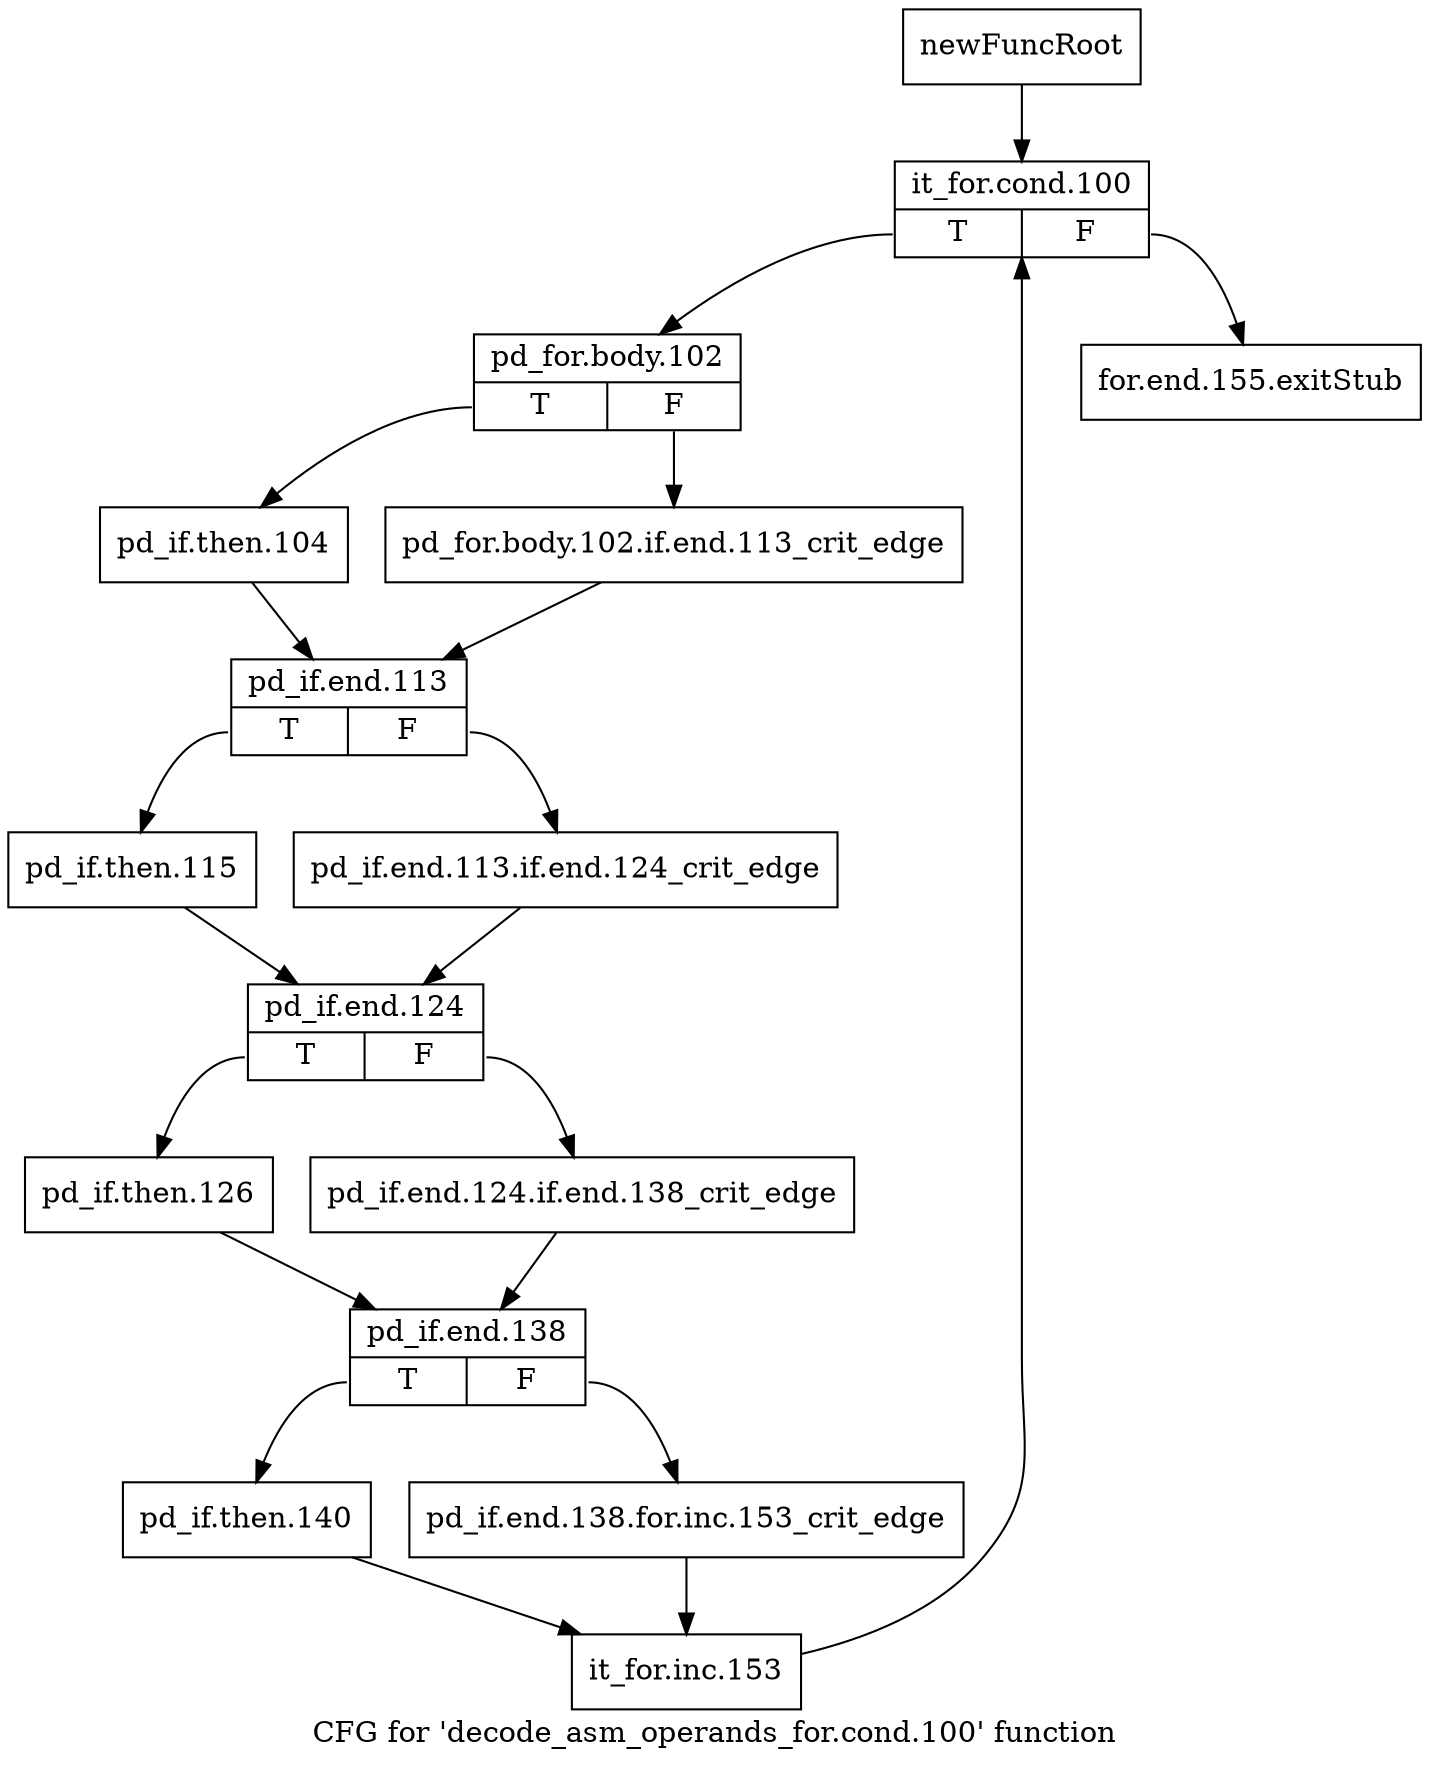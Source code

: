 digraph "CFG for 'decode_asm_operands_for.cond.100' function" {
	label="CFG for 'decode_asm_operands_for.cond.100' function";

	Node0xb873d10 [shape=record,label="{newFuncRoot}"];
	Node0xb873d10 -> Node0xb873db0;
	Node0xb873d60 [shape=record,label="{for.end.155.exitStub}"];
	Node0xb873db0 [shape=record,label="{it_for.cond.100|{<s0>T|<s1>F}}"];
	Node0xb873db0:s0 -> Node0xb873e00;
	Node0xb873db0:s1 -> Node0xb873d60;
	Node0xb873e00 [shape=record,label="{pd_for.body.102|{<s0>T|<s1>F}}"];
	Node0xb873e00:s0 -> Node0xb873ea0;
	Node0xb873e00:s1 -> Node0xb873e50;
	Node0xb873e50 [shape=record,label="{pd_for.body.102.if.end.113_crit_edge}"];
	Node0xb873e50 -> Node0xb873ef0;
	Node0xb873ea0 [shape=record,label="{pd_if.then.104}"];
	Node0xb873ea0 -> Node0xb873ef0;
	Node0xb873ef0 [shape=record,label="{pd_if.end.113|{<s0>T|<s1>F}}"];
	Node0xb873ef0:s0 -> Node0xb873f90;
	Node0xb873ef0:s1 -> Node0xb873f40;
	Node0xb873f40 [shape=record,label="{pd_if.end.113.if.end.124_crit_edge}"];
	Node0xb873f40 -> Node0xb873fe0;
	Node0xb873f90 [shape=record,label="{pd_if.then.115}"];
	Node0xb873f90 -> Node0xb873fe0;
	Node0xb873fe0 [shape=record,label="{pd_if.end.124|{<s0>T|<s1>F}}"];
	Node0xb873fe0:s0 -> Node0xb874080;
	Node0xb873fe0:s1 -> Node0xb874030;
	Node0xb874030 [shape=record,label="{pd_if.end.124.if.end.138_crit_edge}"];
	Node0xb874030 -> Node0xb8740d0;
	Node0xb874080 [shape=record,label="{pd_if.then.126}"];
	Node0xb874080 -> Node0xb8740d0;
	Node0xb8740d0 [shape=record,label="{pd_if.end.138|{<s0>T|<s1>F}}"];
	Node0xb8740d0:s0 -> Node0xb874170;
	Node0xb8740d0:s1 -> Node0xb874120;
	Node0xb874120 [shape=record,label="{pd_if.end.138.for.inc.153_crit_edge}"];
	Node0xb874120 -> Node0xb8741c0;
	Node0xb874170 [shape=record,label="{pd_if.then.140}"];
	Node0xb874170 -> Node0xb8741c0;
	Node0xb8741c0 [shape=record,label="{it_for.inc.153}"];
	Node0xb8741c0 -> Node0xb873db0;
}
